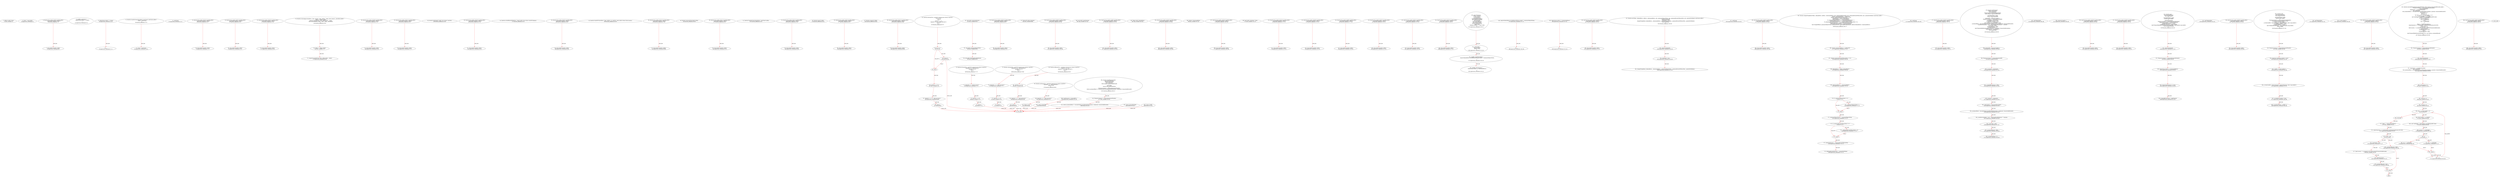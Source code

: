 digraph  {
13 [label="2_ address public owner;\n13-new_variable-3-3", method="", type_label=new_variable];
20 [label="4_ owner = msg.sender;\n20-expression_statement-5-5", method="", type_label=expression_statement];
26 [label="6_ function bug_unchk_send5() payable public{\n      msg.sender.transfer(1 ether);}\n26-function_definition-7-8", method="bug_unchk_send5()", type_label=function_definition];
31 [label="7_ msg.sender.transfer(1 ether);\n31-expression_statement-8-8", method="bug_unchk_send5()", type_label=expression_statement];
41 [label="8_ modifier onlyOwner {\n        require(msg.sender == owner);\n        _;\n    }\n41-expression_statement-9-12", method="", type_label=expression_statement];
44 [label="9_ require(msg.sender == owner);\n44-expression_statement-10-10", method="", type_label=expression_statement];
53 [label="10_ _;\n53-expression_statement-11-11", method="", type_label=expression_statement];
55 [label="12_ function transferOwnership(address newOwner) onlyOwner public {\n        owner = newOwner;\n    }\n55-function_definition-13-15", method="transferOwnership(address newOwner)", type_label=function_definition];
61 [label="12_ onlyOwner\n61-expression_statement-13-13", method="transferOwnership(address newOwner)", type_label=expression_statement];
65 [label="13_ owner = newOwner;\n65-expression_statement-14-14", method="transferOwnership(address newOwner)", type_label=expression_statement];
69 [label="15_ function bug_unchk_send15() payable public{\n      msg.sender.transfer(1 ether);}\n69-function_definition-16-17", method="bug_unchk_send15()", type_label=function_definition];
74 [label="16_ msg.sender.transfer(1 ether);\n74-expression_statement-17-17", method="bug_unchk_send15()", type_label=expression_statement];
87 [label="19_ function bug_unchk_send7() payable public{\n      msg.sender.transfer(1 ether);}\n87-function_definition-20-21", method="bug_unchk_send7()", type_label=function_definition];
92 [label="20_ msg.sender.transfer(1 ether);\n92-expression_statement-21-21", method="bug_unchk_send7()", type_label=expression_statement];
112 [label="22_ function bug_unchk_send23() payable public{\n      msg.sender.transfer(1 ether);}\n112-function_definition-23-24", method="bug_unchk_send23()", type_label=function_definition];
117 [label="23_ msg.sender.transfer(1 ether);\n117-expression_statement-24-24", method="bug_unchk_send23()", type_label=expression_statement];
145 [label="25_ function receiveApproval(address _from, uint256 _value, address _token, bytes memory _extraData) public {\n        Token t = Token(_token);\n        require(t.transferFrom(_from, address(this), _value));\n        emit receivedTokens(_from, _value, _token, _extraData);\n    }\n145-function_definition-26-30", method="receiveApproval(address _from,uint256 _value,address _token,bytes memory _extraData)", type_label=function_definition];
165 [label="26_ Token t = Token(_token);\n165-new_variable-27-27", method="receiveApproval(address _from,uint256 _value,address _token,bytes memory _extraData)", type_label=new_variable];
175 [label="27_ require(t.transferFrom(_from, address(this), _value));\n175-expression_statement-28-28", method="receiveApproval(address _from,uint256 _value,address _token,bytes memory _extraData)", type_label=expression_statement];
201 [label="30_ function bug_unchk_send28() payable public{\n      msg.sender.transfer(1 ether);}\n201-function_definition-31-32", method="bug_unchk_send28()", type_label=function_definition];
206 [label="31_ msg.sender.transfer(1 ether);\n206-expression_statement-32-32", method="bug_unchk_send28()", type_label=expression_statement];
230 [label="35_ function bug_unchk_send21() payable public{\n      msg.sender.transfer(1 ether);}\n230-function_definition-36-37", method="bug_unchk_send21()", type_label=function_definition];
235 [label="36_ msg.sender.transfer(1 ether);\n235-expression_statement-37-37", method="bug_unchk_send21()", type_label=expression_statement];
248 [label="39_ function totalSupply() public view returns (uint256);\n248-function_definition-40-40", method="totalSupply()", type_label=function_definition];
256 [label="40_ function bug_unchk_send10() payable public{\n      msg.sender.transfer(1 ether);}\n256-function_definition-41-42", method="bug_unchk_send10()", type_label=function_definition];
261 [label="41_ msg.sender.transfer(1 ether);\n261-expression_statement-42-42", method="bug_unchk_send10()", type_label=expression_statement];
271 [label="42_ function actualBalanceOf(address _owner) public view returns (uint256 balance);\n271-function_definition-43-43", method="actualBalanceOf(address _owner)", type_label=function_definition];
284 [label="43_ function bug_unchk_send22() payable public{\n      msg.sender.transfer(1 ether);}\n284-function_definition-44-45", method="bug_unchk_send22()", type_label=function_definition];
289 [label="44_ msg.sender.transfer(1 ether);\n289-expression_statement-45-45", method="bug_unchk_send22()", type_label=expression_statement];
299 [label="45_ function transferFrom(address _from, address _to, uint256 _value) public returns (bool success);\n299-function_definition-46-46", method="transferFrom(address _from,address _to,uint256 _value)", type_label=function_definition];
319 [label="46_ function bug_unchk_send12() payable public{\n      msg.sender.transfer(1 ether);}\n319-function_definition-47-48", method="bug_unchk_send12()", type_label=function_definition];
324 [label="47_ msg.sender.transfer(1 ether);\n324-expression_statement-48-48", method="bug_unchk_send12()", type_label=expression_statement];
334 [label="48_ function renounceOwnership() public;\n334-function_definition-49-49", method="renounceOwnership()", type_label=function_definition];
337 [label="49_ function bug_unchk_send11() payable public{\n      msg.sender.transfer(1 ether);}\n337-function_definition-50-51", method="bug_unchk_send11()", type_label=function_definition];
342 [label="50_ msg.sender.transfer(1 ether);\n342-expression_statement-51-51", method="bug_unchk_send11()", type_label=expression_statement];
352 [label="51_ function transferOwnership(address _newOwner) public;\n352-function_definition-52-52", method="transferOwnership(address _newOwner)", type_label=function_definition];
359 [label="52_ function bug_unchk_send1() payable public{\n      msg.sender.transfer(1 ether);}\n359-function_definition-53-54", method="bug_unchk_send1()", type_label=function_definition];
364 [label="53_ msg.sender.transfer(1 ether);\n364-expression_statement-54-54", method="bug_unchk_send1()", type_label=expression_statement];
374 [label="54_ function pause() public;\n374-function_definition-55-55", method="pause()", type_label=function_definition];
377 [label="55_ function bug_unchk_send2() payable public{\n      msg.sender.transfer(1 ether);}\n377-function_definition-56-57", method="bug_unchk_send2()", type_label=function_definition];
382 [label="56_ msg.sender.transfer(1 ether);\n382-expression_statement-57-57", method="bug_unchk_send2()", type_label=expression_statement];
392 [label="57_ function unpause() public;\n392-function_definition-58-58", method="unpause()", type_label=function_definition];
395 [label="58_ function bug_unchk_send17() payable public{\n      msg.sender.transfer(1 ether);}\n395-function_definition-59-60", method="bug_unchk_send17()", type_label=function_definition];
400 [label="59_ msg.sender.transfer(1 ether);\n400-expression_statement-60-60", method="bug_unchk_send17()", type_label=expression_statement];
413 [label="62_ function mul(uint256 a, uint256 b) internal pure returns (uint256) {\n        if (a == 0) {\n            return 0;\n        }\n        uint256 c = a * b;\n        require(c / a == b, \"Safe mul error\");\n        return c;\n    }\n413-function_definition-63-70", method="mul(uint256 a,uint256 b)", type_label=function_definition];
430 [label="63_ if_a == 0\n430-if-64-66", method="mul(uint256 a,uint256 b)", type_label=if];
2294 [label="63_ end_if", method="mul(uint256 a,uint256 b)", type_label=end_if];
435 [label="64_ return 0;\n435-return-65-65", method="mul(uint256 a,uint256 b)", type_label=return];
437 [label="66_ uint256 c = a * b;\n437-new_variable-67-67", method="mul(uint256 a,uint256 b)", type_label=new_variable];
445 [label="67_ require(c / a == b, \"Safe mul error\");\n445-expression_statement-68-68", method="mul(uint256 a,uint256 b)", type_label=expression_statement];
457 [label="68_ return c;\n457-return-69-69", method="mul(uint256 a,uint256 b)", type_label=return];
459 [label="70_ function div(uint256 a, uint256 b) internal pure returns (uint256) {\n        require(b > 0, \"Safe div error\");\n        uint256 c = a / b;\n        return c;\n    }\n459-function_definition-71-75", method="div(uint256 a,uint256 b)", type_label=function_definition];
476 [label="71_ require(b > 0, \"Safe div error\");\n476-expression_statement-72-72", method="div(uint256 a,uint256 b)", type_label=expression_statement];
486 [label="72_ uint256 c = a / b;\n486-new_variable-73-73", method="div(uint256 a,uint256 b)", type_label=new_variable];
494 [label="73_ return c;\n494-return-74-74", method="div(uint256 a,uint256 b)", type_label=return];
496 [label="75_ function sub(uint256 a, uint256 b) internal pure returns (uint256) {\n        require(b <= a, \"Safe sub error\");\n        uint256 c = a - b;\n        return c;\n    }\n496-function_definition-76-80", method="sub(uint256 a,uint256 b)", type_label=function_definition];
513 [label="76_ require(b <= a, \"Safe sub error\");\n513-expression_statement-77-77", method="sub(uint256 a,uint256 b)", type_label=expression_statement];
523 [label="77_ uint256 c = a - b;\n523-new_variable-78-78", method="sub(uint256 a,uint256 b)", type_label=new_variable];
531 [label="78_ return c;\n531-return-79-79", method="sub(uint256 a,uint256 b)", type_label=return];
533 [label="80_ function add(uint256 a, uint256 b) internal pure returns (uint256) {\n        uint256 c = a + b;\n        require(c >= a, \"Safe add error\");\n        return c;\n    }\n533-function_definition-81-85", method="add(uint256 a,uint256 b)", type_label=function_definition];
550 [label="81_ uint256 c = a + b;\n550-new_variable-82-82", method="add(uint256 a,uint256 b)", type_label=new_variable];
558 [label="82_ require(c >= a, \"Safe add error\");\n558-expression_statement-83-83", method="add(uint256 a,uint256 b)", type_label=expression_statement];
568 [label="83_ return c;\n568-return-84-84", method="add(uint256 a,uint256 b)", type_label=return];
570 [label="85_ function mod(uint256 a, uint256 b) internal pure returns (uint256) {\n        require(b != 0, \"Safe mod error\");\n        return a % b;\n    }\n570-function_definition-86-89", method="mod(uint256 a,uint256 b)", type_label=function_definition];
587 [label="86_ require(b != 0, \"Safe mod error\");\n587-expression_statement-87-87", method="mod(uint256 a,uint256 b)", type_label=expression_statement];
597 [label="87_ return a % b;\n597-return-88-88", method="mod(uint256 a,uint256 b)", type_label=return];
615 [label="92_ uint public minimumQuorum;\n615-new_variable-93-93", method="", type_label=new_variable];
620 [label="93_ uint public minimumTokensToVote;\n620-new_variable-94-94", method="", type_label=new_variable];
625 [label="94_ uint public debatingPeriodInMinutes;\n625-new_variable-95-95", method="", type_label=new_variable];
630 [label="95_ function bug_unchk_send18() payable public{\n      msg.sender.transfer(1 ether);}\n630-function_definition-96-97", method="bug_unchk_send18()", type_label=function_definition];
635 [label="96_ msg.sender.transfer(1 ether);\n635-expression_statement-97-97", method="bug_unchk_send18()", type_label=expression_statement];
645 [label="97_ Proposal[] public proposals;\n645-new_variable-98-98", method="", type_label=new_variable];
652 [label="98_ function bug_unchk_send29() payable public{\n      msg.sender.transfer(1 ether);}\n652-function_definition-99-100", method="bug_unchk_send29()", type_label=function_definition];
657 [label="99_ msg.sender.transfer(1 ether);\n657-expression_statement-100-100", method="bug_unchk_send29()", type_label=expression_statement];
667 [label="100_ uint public numProposals;\n667-new_variable-101-101", method="", type_label=new_variable];
672 [label="101_ function bug_unchk_send6() payable public{\n      msg.sender.transfer(1 ether);}\n672-function_definition-102-103", method="bug_unchk_send6()", type_label=function_definition];
677 [label="102_ msg.sender.transfer(1 ether);\n677-expression_statement-103-103", method="bug_unchk_send6()", type_label=expression_statement];
687 [label="103_ Token public tokenAddress;\n687-new_variable-104-104", method="", type_label=new_variable];
693 [label="104_ function bug_unchk_send16() payable public{\n      msg.sender.transfer(1 ether);}\n693-function_definition-105-106", method="bug_unchk_send16()", type_label=function_definition];
698 [label="105_ msg.sender.transfer(1 ether);\n698-expression_statement-106-106", method="bug_unchk_send16()", type_label=expression_statement];
708 [label="106_ address chairmanAddress;\n708-new_variable-107-107", method="", type_label=new_variable];
712 [label="107_ function bug_unchk_send24() payable public{\n      msg.sender.transfer(1 ether);}\n712-function_definition-108-109", method="bug_unchk_send24()", type_label=function_definition];
717 [label="108_ msg.sender.transfer(1 ether);\n717-expression_statement-109-109", method="bug_unchk_send24()", type_label=expression_statement];
727 [label="109_ bool public initialized = false;\n727-new_variable-110-110", method="", type_label=new_variable];
734 [label="110_ function bug_unchk_send14() payable public{\n      msg.sender.transfer(1 ether);}\n734-function_definition-111-112", method="bug_unchk_send14()", type_label=function_definition];
739 [label="111_ msg.sender.transfer(1 ether);\n739-expression_statement-112-112", method="bug_unchk_send14()", type_label=expression_statement];
751 [label="113_ function bug_unchk_send30() payable public{\n      msg.sender.transfer(1 ether);}\n751-function_definition-114-115", method="bug_unchk_send30()", type_label=function_definition];
756 [label="114_ msg.sender.transfer(1 ether);\n756-expression_statement-115-115", method="bug_unchk_send30()", type_label=expression_statement];
784 [label="116_ function bug_unchk_send8() payable public{\n      msg.sender.transfer(1 ether);}\n784-function_definition-117-118", method="bug_unchk_send8()", type_label=function_definition];
789 [label="117_ msg.sender.transfer(1 ether);\n789-expression_statement-118-118", method="bug_unchk_send8()", type_label=expression_statement];
813 [label="119_ function bug_unchk_send27() payable public{\n      msg.sender.transfer(1 ether);}\n813-function_definition-120-121", method="bug_unchk_send27()", type_label=function_definition];
818 [label="120_ msg.sender.transfer(1 ether);\n818-expression_statement-121-121", method="bug_unchk_send27()", type_label=expression_statement];
846 [label="122_ function bug_unchk_send31() payable public{\n      msg.sender.transfer(1 ether);}\n846-function_definition-123-124", method="bug_unchk_send31()", type_label=function_definition];
851 [label="123_ msg.sender.transfer(1 ether);\n851-expression_statement-124-124", method="bug_unchk_send31()", type_label=expression_statement];
883 [label="125_ function bug_unchk_send13() payable public{\n      msg.sender.transfer(1 ether);}\n883-function_definition-126-127", method="bug_unchk_send13()", type_label=function_definition];
888 [label="126_ msg.sender.transfer(1 ether);\n888-expression_statement-127-127", method="bug_unchk_send13()", type_label=expression_statement];
912 [label="128_ struct Proposal {\n        address recipient;\n        uint amount;\n        string description;\n        bool signedByChairman;\n        uint minExecutionDate;\n        bool executed;\n        bool proposalPassed;\n        uint numberOfVotes;\n        bytes32 proposalHash;\n        Vote[] votes;\n        mapping (address => bool) voted;\n    }\n912-expression_statement-129-141", method="Proposal()", type_label=expression_statement];
962 [label="141_ struct Vote {\n        bool inSupport;\n        address voter;\n    }\n962-expression_statement-142-145", method="Vote()", type_label=expression_statement];
972 [label="145_ modifier onlyTokenholders {\n        require(tokenAddress.actualBalanceOf(msg.sender) > minimumTokensToVote);\n        _;\n    }\n972-expression_statement-146-149", method="", type_label=expression_statement];
975 [label="146_ require(tokenAddress.actualBalanceOf(msg.sender) > minimumTokensToVote);\n975-expression_statement-147-147", method="", type_label=expression_statement];
989 [label="147_ _;\n989-expression_statement-148-148", method="", type_label=expression_statement];
991 [label="149_ modifier onlyChairman {\n        require(msg.sender == chairmanAddress);\n        _;\n    }\n991-expression_statement-150-153", method="", type_label=expression_statement];
994 [label="150_ require(msg.sender == chairmanAddress);\n994-expression_statement-151-151", method="", type_label=expression_statement];
1003 [label="151_ _;\n1003-expression_statement-152-152", method="", type_label=expression_statement];
1007 [label="155_ function bug_unchk_send3() payable public{\n      msg.sender.transfer(1 ether);}\n1007-function_definition-156-157", method="bug_unchk_send3()", type_label=function_definition];
1012 [label="156_ msg.sender.transfer(1 ether);\n1012-expression_statement-157-157", method="bug_unchk_send3()", type_label=expression_statement];
1022 [label="157_ function init(Token _tokenAddress, address _chairmanAddress, uint _minimumTokensToVote, uint _minimumPercentToPassAVote, uint _minutesForDebate) onlyOwner public {\n        require(!initialized);\n        initialized = true;\n        changeVotingRules(_tokenAddress, _chairmanAddress, _minimumTokensToVote, _minimumPercentToPassAVote, _minutesForDebate);\n        emit Initialized();\n    }\n1022-function_definition-158-163", method="init(Token _tokenAddress,address _chairmanAddress,uint _minimumTokensToVote,uint _minimumPercentToPassAVote,uint _minutesForDebate)", type_label=function_definition];
1045 [label="157_ onlyOwner\n1045-expression_statement-158-158", method="init(Token _tokenAddress,address _chairmanAddress,uint _minimumTokensToVote,uint _minimumPercentToPassAVote,uint _minutesForDebate)", type_label=expression_statement];
1049 [label="158_ require(!initialized);\n1049-expression_statement-159-159", method="init(Token _tokenAddress,address _chairmanAddress,uint _minimumTokensToVote,uint _minimumPercentToPassAVote,uint _minutesForDebate)", type_label=expression_statement];
1055 [label="159_ initialized = true;\n1055-expression_statement-160-160", method="init(Token _tokenAddress,address _chairmanAddress,uint _minimumTokensToVote,uint _minimumPercentToPassAVote,uint _minutesForDebate)", type_label=expression_statement];
1060 [label="160_ changeVotingRules(_tokenAddress, _chairmanAddress, _minimumTokensToVote, _minimumPercentToPassAVote, _minutesForDebate);\n1060-expression_statement-161-161", method="init(Token _tokenAddress,address _chairmanAddress,uint _minimumTokensToVote,uint _minimumPercentToPassAVote,uint _minutesForDebate)", type_label=expression_statement];
1075 [label="163_ function bug_unchk_send9() payable public{\n      msg.sender.transfer(1 ether);}\n1075-function_definition-164-165", method="bug_unchk_send9()", type_label=function_definition];
1080 [label="164_ msg.sender.transfer(1 ether);\n1080-expression_statement-165-165", method="bug_unchk_send9()", type_label=expression_statement];
1090 [label="165_ function changeVotingRules(Token _tokenAddress, address _chairmanAddress, uint _minimumTokensToVote, uint _minimumPercentToPassAVote, uint _minutesForDebate) onlyOwner public {\n        require(_chairmanAddress != address(0));\n        require(_minimumPercentToPassAVote <= 51);\n        tokenAddress = Token(_tokenAddress);\n        chairmanAddress = _chairmanAddress;\n        if (_minimumTokensToVote == 0 ) _minimumTokensToVote = 1;\n        minimumTokensToVote = _minimumTokensToVote;\n        if (_minimumPercentToPassAVote == 0 ) _minimumPercentToPassAVote = 51;\n        minimumQuorum = _minimumPercentToPassAVote;\n        debatingPeriodInMinutes = _minutesForDebate;\n        emit ChangeOfRules(_minimumTokensToVote, minimumQuorum, debatingPeriodInMinutes, address(tokenAddress), chairmanAddress);\n    }\n1090-function_definition-166-177", method="changeVotingRules(Token _tokenAddress,address _chairmanAddress,uint _minimumTokensToVote,uint _minimumPercentToPassAVote,uint _minutesForDebate)", type_label=function_definition];
1113 [label="165_ onlyOwner\n1113-expression_statement-166-166", method="changeVotingRules(Token _tokenAddress,address _chairmanAddress,uint _minimumTokensToVote,uint _minimumPercentToPassAVote,uint _minutesForDebate)", type_label=expression_statement];
1117 [label="166_ require(_chairmanAddress != address(0));\n1117-expression_statement-167-167", method="changeVotingRules(Token _tokenAddress,address _chairmanAddress,uint _minimumTokensToVote,uint _minimumPercentToPassAVote,uint _minutesForDebate)", type_label=expression_statement];
1126 [label="167_ require(_minimumPercentToPassAVote <= 51);\n1126-expression_statement-168-168", method="changeVotingRules(Token _tokenAddress,address _chairmanAddress,uint _minimumTokensToVote,uint _minimumPercentToPassAVote,uint _minutesForDebate)", type_label=expression_statement];
1133 [label="168_ tokenAddress = Token(_tokenAddress);\n1133-expression_statement-169-169", method="changeVotingRules(Token _tokenAddress,address _chairmanAddress,uint _minimumTokensToVote,uint _minimumPercentToPassAVote,uint _minutesForDebate)", type_label=expression_statement];
1140 [label="169_ chairmanAddress = _chairmanAddress;\n1140-expression_statement-170-170", method="changeVotingRules(Token _tokenAddress,address _chairmanAddress,uint _minimumTokensToVote,uint _minimumPercentToPassAVote,uint _minutesForDebate)", type_label=expression_statement];
1144 [label="170_ if__minimumTokensToVote == 0\n1144-if-171-171", method="changeVotingRules(Token _tokenAddress,address _chairmanAddress,uint _minimumTokensToVote,uint _minimumPercentToPassAVote,uint _minutesForDebate)", type_label=if];
3008 [label="170_ end_if", method="changeVotingRules(Token _tokenAddress,address _chairmanAddress,uint _minimumTokensToVote,uint _minimumPercentToPassAVote,uint _minutesForDebate)", type_label=end_if];
1148 [label="170_ _minimumTokensToVote = 1;\n1148-expression_statement-171-171", method="changeVotingRules(Token _tokenAddress,address _chairmanAddress,uint _minimumTokensToVote,uint _minimumPercentToPassAVote,uint _minutesForDebate)", type_label=expression_statement];
1152 [label="171_ minimumTokensToVote = _minimumTokensToVote;\n1152-expression_statement-172-172", method="changeVotingRules(Token _tokenAddress,address _chairmanAddress,uint _minimumTokensToVote,uint _minimumPercentToPassAVote,uint _minutesForDebate)", type_label=expression_statement];
1156 [label="172_ if__minimumPercentToPassAVote == 0\n1156-if-173-173", method="changeVotingRules(Token _tokenAddress,address _chairmanAddress,uint _minimumTokensToVote,uint _minimumPercentToPassAVote,uint _minutesForDebate)", type_label=if];
3020 [label="172_ end_if", method="changeVotingRules(Token _tokenAddress,address _chairmanAddress,uint _minimumTokensToVote,uint _minimumPercentToPassAVote,uint _minutesForDebate)", type_label=end_if];
1160 [label="172_ _minimumPercentToPassAVote = 51;\n1160-expression_statement-173-173", method="changeVotingRules(Token _tokenAddress,address _chairmanAddress,uint _minimumTokensToVote,uint _minimumPercentToPassAVote,uint _minutesForDebate)", type_label=expression_statement];
1164 [label="173_ minimumQuorum = _minimumPercentToPassAVote;\n1164-expression_statement-174-174", method="changeVotingRules(Token _tokenAddress,address _chairmanAddress,uint _minimumTokensToVote,uint _minimumPercentToPassAVote,uint _minutesForDebate)", type_label=expression_statement];
1168 [label="174_ debatingPeriodInMinutes = _minutesForDebate;\n1168-expression_statement-175-175", method="changeVotingRules(Token _tokenAddress,address _chairmanAddress,uint _minimumTokensToVote,uint _minimumPercentToPassAVote,uint _minutesForDebate)", type_label=expression_statement];
1186 [label="177_ function bug_unchk_send25() payable public{\n      msg.sender.transfer(1 ether);}\n1186-function_definition-178-179", method="bug_unchk_send25()", type_label=function_definition];
1191 [label="178_ msg.sender.transfer(1 ether);\n1191-expression_statement-179-179", method="bug_unchk_send25()", type_label=expression_statement];
1201 [label="179_ function newProposal(\n        address destination,\n        uint weiAmount,\n        string memory transactionDescription,\n        bytes memory transactionBytecode\n    )\n        onlyTokenholders public\n        returns (uint proposalID)\n    {\n        proposalID = proposals.length++;\n        Proposal storage p = proposals[proposalID];\n        p.recipient = destination;\n        p.signedByChairman = false;\n        p.amount = weiAmount;\n        p.description = transactionDescription;\n        p.proposalHash = keccak256(abi.encodePacked(destination, weiAmount, transactionBytecode));\n        p.minExecutionDate = now + debatingPeriodInMinutes * 1 minutes;\n        p.executed = false;\n        p.proposalPassed = false;\n        p.numberOfVotes = 0;\n        emit ProposalAdded(proposalID, destination, weiAmount, transactionDescription);\n        numProposals = proposalID+1;\n        return proposalID;\n    }\n1201-function_definition-180-203", method="newProposal(address destination,uint weiAmount,string memory transactionDescription,bytes memory transactionBytecode)", type_label=function_definition];
1219 [label="185_ onlyTokenholders\n1219-expression_statement-186-186", method="newProposal(address destination,uint weiAmount,string memory transactionDescription,bytes memory transactionBytecode)", type_label=expression_statement];
1228 [label="188_ proposalID = proposals.length++;\n1228-expression_statement-189-189", method="newProposal(address destination,uint weiAmount,string memory transactionDescription,bytes memory transactionBytecode)", type_label=expression_statement];
1231 [label="188_ proposals.length++\n1231-expression_statement-189-189", method="newProposal(address destination,uint weiAmount,string memory transactionDescription,bytes memory transactionBytecode)", type_label=expression_statement];
1235 [label="189_ Proposal storage p = proposals[proposalID];\n1235-new_variable-190-190", method="newProposal(address destination,uint weiAmount,string memory transactionDescription,bytes memory transactionBytecode)", type_label=new_variable];
1244 [label="190_ p.recipient = destination;\n1244-expression_statement-191-191", method="newProposal(address destination,uint weiAmount,string memory transactionDescription,bytes memory transactionBytecode)", type_label=expression_statement];
1250 [label="191_ p.signedByChairman = false;\n1250-expression_statement-192-192", method="newProposal(address destination,uint weiAmount,string memory transactionDescription,bytes memory transactionBytecode)", type_label=expression_statement];
1257 [label="192_ p.amount = weiAmount;\n1257-expression_statement-193-193", method="newProposal(address destination,uint weiAmount,string memory transactionDescription,bytes memory transactionBytecode)", type_label=expression_statement];
1263 [label="193_ p.description = transactionDescription;\n1263-expression_statement-194-194", method="newProposal(address destination,uint weiAmount,string memory transactionDescription,bytes memory transactionBytecode)", type_label=expression_statement];
1269 [label="194_ p.proposalHash = keccak256(abi.encodePacked(destination, weiAmount, transactionBytecode));\n1269-expression_statement-195-195", method="newProposal(address destination,uint weiAmount,string memory transactionDescription,bytes memory transactionBytecode)", type_label=expression_statement];
1287 [label="195_ p.minExecutionDate = now + debatingPeriodInMinutes * 1 minutes;\n1287-expression_statement-196-196", method="newProposal(address destination,uint weiAmount,string memory transactionDescription,bytes memory transactionBytecode)", type_label=expression_statement];
1298 [label="196_ p.executed = false;\n1298-expression_statement-197-197", method="newProposal(address destination,uint weiAmount,string memory transactionDescription,bytes memory transactionBytecode)", type_label=expression_statement];
1305 [label="197_ p.proposalPassed = false;\n1305-expression_statement-198-198", method="newProposal(address destination,uint weiAmount,string memory transactionDescription,bytes memory transactionBytecode)", type_label=expression_statement];
1312 [label="198_ p.numberOfVotes = 0;\n1312-expression_statement-199-199", method="newProposal(address destination,uint weiAmount,string memory transactionDescription,bytes memory transactionBytecode)", type_label=expression_statement];
1328 [label="200_ numProposals = proposalID+1;\n1328-expression_statement-201-201", method="newProposal(address destination,uint weiAmount,string memory transactionDescription,bytes memory transactionBytecode)", type_label=expression_statement];
1334 [label="201_ return proposalID;\n1334-return-202-202", method="newProposal(address destination,uint weiAmount,string memory transactionDescription,bytes memory transactionBytecode)", type_label=return];
1336 [label="203_ function bug_unchk_send19() payable public{\n      msg.sender.transfer(1 ether);}\n1336-function_definition-204-205", method="bug_unchk_send19()", type_label=function_definition];
1341 [label="204_ msg.sender.transfer(1 ether);\n1341-expression_statement-205-205", method="bug_unchk_send19()", type_label=expression_statement];
1351 [label="205_ function checkProposalCode(\n        uint proposalNumber,\n        address destination,\n        uint weiAmount,\n        bytes memory transactionBytecode\n    )\n        view public\n        returns (bool codeChecksOut)\n    {\n        Proposal storage p = proposals[proposalNumber];\n        return p.proposalHash == keccak256(abi.encodePacked(destination, weiAmount, transactionBytecode));\n    }\n1351-function_definition-206-217", method="checkProposalCode(uint proposalNumber,address destination,uint weiAmount,bytes memory transactionBytecode)", type_label=function_definition];
1377 [label="214_ Proposal storage p = proposals[proposalNumber];\n1377-new_variable-215-215", method="checkProposalCode(uint proposalNumber,address destination,uint weiAmount,bytes memory transactionBytecode)", type_label=new_variable];
1386 [label="215_ return p.proposalHash == keccak256(abi.encodePacked(destination, weiAmount, transactionBytecode));\n1386-return-216-216", method="checkProposalCode(uint proposalNumber,address destination,uint weiAmount,bytes memory transactionBytecode)", type_label=return];
1404 [label="217_ function bug_unchk_send26() payable public{\n      msg.sender.transfer(1 ether);}\n1404-function_definition-218-219", method="bug_unchk_send26()", type_label=function_definition];
1409 [label="218_ msg.sender.transfer(1 ether);\n1409-expression_statement-219-219", method="bug_unchk_send26()", type_label=expression_statement];
1419 [label="219_ function sign(\n        uint proposalNumber,\n        bool signProposal\n    )\n        onlyTokenholders public\n        returns (uint voteID)\n    {\n        require(initialized);\n        Proposal storage p = proposals[proposalNumber];\n        require(msg.sender == chairmanAddress);\n        require(signProposal == true);\n        p.signedByChairman = signProposal;\n        emit ProposalSignedByChairman(proposalNumber,  signProposal, msg.sender);\n        return proposalNumber;\n    }\n1419-function_definition-220-234", method="sign(uint proposalNumber,bool signProposal)", type_label=function_definition];
1429 [label="223_ onlyTokenholders\n1429-expression_statement-224-224", method="sign(uint proposalNumber,bool signProposal)", type_label=expression_statement];
1438 [label="226_ require(initialized);\n1438-expression_statement-227-227", method="sign(uint proposalNumber,bool signProposal)", type_label=expression_statement];
1443 [label="227_ Proposal storage p = proposals[proposalNumber];\n1443-new_variable-228-228", method="sign(uint proposalNumber,bool signProposal)", type_label=new_variable];
1452 [label="228_ require(msg.sender == chairmanAddress);\n1452-expression_statement-229-229", method="sign(uint proposalNumber,bool signProposal)", type_label=expression_statement];
1461 [label="229_ require(signProposal == true);\n1461-expression_statement-230-230", method="sign(uint proposalNumber,bool signProposal)", type_label=expression_statement];
1469 [label="230_ p.signedByChairman = signProposal;\n1469-expression_statement-231-231", method="sign(uint proposalNumber,bool signProposal)", type_label=expression_statement];
1485 [label="232_ return proposalNumber;\n1485-return-233-233", method="sign(uint proposalNumber,bool signProposal)", type_label=return];
1487 [label="234_ function bug_unchk_send20() payable public{\n      msg.sender.transfer(1 ether);}\n1487-function_definition-235-236", method="bug_unchk_send20()", type_label=function_definition];
1492 [label="235_ msg.sender.transfer(1 ether);\n1492-expression_statement-236-236", method="bug_unchk_send20()", type_label=expression_statement];
1502 [label="236_ function vote(\n        uint proposalNumber,\n        bool supportsProposal\n    )\n        onlyTokenholders public\n        returns (uint voteID)\n    {\n        Proposal storage p = proposals[proposalNumber];\n        require(p.voted[msg.sender] != true);\n        voteID = p.votes.length++;\n        p.votes[voteID] = Vote({inSupport: supportsProposal, voter: msg.sender});\n        p.voted[msg.sender] = true;\n        p.numberOfVotes = voteID +1;\n        emit Voted(proposalNumber,  supportsProposal, msg.sender);\n        return voteID;\n    }\n1502-function_definition-237-252", method="vote(uint proposalNumber,bool supportsProposal)", type_label=function_definition];
1512 [label="240_ onlyTokenholders\n1512-expression_statement-241-241", method="vote(uint proposalNumber,bool supportsProposal)", type_label=expression_statement];
1521 [label="243_ Proposal storage p = proposals[proposalNumber];\n1521-new_variable-244-244", method="vote(uint proposalNumber,bool supportsProposal)", type_label=new_variable];
1530 [label="244_ require(p.voted[msg.sender] != true);\n1530-expression_statement-245-245", method="vote(uint proposalNumber,bool supportsProposal)", type_label=expression_statement];
1544 [label="245_ voteID = p.votes.length++;\n1544-expression_statement-246-246", method="vote(uint proposalNumber,bool supportsProposal)", type_label=expression_statement];
1547 [label="245_ p.votes.length++\n1547-expression_statement-246-246", method="vote(uint proposalNumber,bool supportsProposal)", type_label=expression_statement];
1553 [label="246_ p.votes[voteID] = Vote({inSupport: supportsProposal, voter: msg.sender});\n1553-expression_statement-247-247", method="vote(uint proposalNumber,bool supportsProposal)", type_label=expression_statement];
1571 [label="247_ p.voted[msg.sender] = true;\n1571-expression_statement-248-248", method="vote(uint proposalNumber,bool supportsProposal)", type_label=expression_statement];
1582 [label="248_ p.numberOfVotes = voteID +1;\n1582-expression_statement-249-249", method="vote(uint proposalNumber,bool supportsProposal)", type_label=expression_statement];
1600 [label="250_ return voteID;\n1600-return-251-251", method="vote(uint proposalNumber,bool supportsProposal)", type_label=return];
1602 [label="252_ function bug_unchk_send32() payable public{\n      msg.sender.transfer(1 ether);}\n1602-function_definition-253-254", method="bug_unchk_send32()", type_label=function_definition];
1607 [label="253_ msg.sender.transfer(1 ether);\n1607-expression_statement-254-254", method="bug_unchk_send32()", type_label=expression_statement];
1617 [label="254_ function executeProposal(uint proposalNumber, bytes memory transactionBytecode) public {\n        Proposal storage p = proposals[proposalNumber];\n        require(initialized);\n        require(now > p.minExecutionDate                                              \n            && !p.executed                                                           \n            && p.proposalHash == keccak256(abi.encodePacked(p.recipient, p.amount, transactionBytecode)));  \n        uint quorum = 0;\n        uint yea = 0;\n        uint nay = 0;\n        for (uint i = 0; i <  p.votes.length; ++i) {\n            Vote storage v = p.votes[i];\n            uint voteWeight = tokenAddress.actualBalanceOf(v.voter);\n            quorum += voteWeight;\n            if (v.inSupport) {\n                yea += voteWeight;\n            } else {\n                nay += voteWeight;\n            }\n        }\n        Token t = Token(tokenAddress);\n        require(quorum >= t.totalSupply().mul(minimumQuorum).div(100));  \n        if (yea > nay ) {\n            p.executed = true;\n            (bool success, ) = p.recipient.call.value(p.amount)(transactionBytecode);\n            require(success);\n            p.proposalPassed = true;\n        } else {\n            p.proposalPassed = false;\n        }\n        emit ProposalTallied(proposalNumber, yea - nay, quorum, p.proposalPassed);\n    }\n1617-function_definition-255-285", method="executeProposal(uint proposalNumber,bytes memory transactionBytecode)", type_label=function_definition];
1629 [label="255_ Proposal storage p = proposals[proposalNumber];\n1629-new_variable-256-256", method="executeProposal(uint proposalNumber,bytes memory transactionBytecode)", type_label=new_variable];
1638 [label="256_ require(initialized);\n1638-expression_statement-257-257", method="executeProposal(uint proposalNumber,bytes memory transactionBytecode)", type_label=expression_statement];
1643 [label="257_ require(now > p.minExecutionDate                                              \n            && !p.executed                                                           \n            && p.proposalHash == keccak256(abi.encodePacked(p.recipient, p.amount, transactionBytecode)));\n1643-expression_statement-258-260", method="executeProposal(uint proposalNumber,bytes memory transactionBytecode)", type_label=expression_statement];
1679 [label="260_ uint quorum = 0;\n1679-new_variable-261-261", method="executeProposal(uint proposalNumber,bytes memory transactionBytecode)", type_label=new_variable];
1685 [label="261_ uint yea = 0;\n1685-new_variable-262-262", method="executeProposal(uint proposalNumber,bytes memory transactionBytecode)", type_label=new_variable];
1691 [label="262_ uint nay = 0;\n1691-new_variable-263-263", method="executeProposal(uint proposalNumber,bytes memory transactionBytecode)", type_label=new_variable];
1697 [label="263_ for(i <  p.votes.length;;++i)\n1697-for-264-273", method="executeProposal(uint proposalNumber,bytes memory transactionBytecode)", type_label=for];
3561 [label="263_ end_loop", method="executeProposal(uint proposalNumber,bytes memory transactionBytecode)", type_label=end_loop];
1712 [label="263_ ++i\n1712-expression_statement-264-264", method="executeProposal(uint proposalNumber,bytes memory transactionBytecode)", type_label=expression_statement];
1715 [label="264_ Vote storage v = p.votes[i];\n1715-new_variable-265-265", method="executeProposal(uint proposalNumber,bytes memory transactionBytecode)", type_label=new_variable];
1726 [label="265_ uint voteWeight = tokenAddress.actualBalanceOf(v.voter);\n1726-new_variable-266-266", method="executeProposal(uint proposalNumber,bytes memory transactionBytecode)", type_label=new_variable];
1739 [label="266_ quorum += voteWeight;\n1739-expression_statement-267-267", method="executeProposal(uint proposalNumber,bytes memory transactionBytecode)", type_label=expression_statement];
1743 [label="267_ if\n1743-if-268-272", method="executeProposal(uint proposalNumber,bytes memory transactionBytecode)", type_label=if];
3607 [label="267_ end_if", method="executeProposal(uint proposalNumber,bytes memory transactionBytecode)", type_label=end_if];
1748 [label="268_ yea += voteWeight;\n1748-expression_statement-269-269", method="executeProposal(uint proposalNumber,bytes memory transactionBytecode)", type_label=expression_statement];
1753 [label="270_ nay += voteWeight;\n1753-expression_statement-271-271", method="executeProposal(uint proposalNumber,bytes memory transactionBytecode)", type_label=expression_statement];
1757 [label="273_ Token t = Token(tokenAddress);\n1757-new_variable-274-274", method="executeProposal(uint proposalNumber,bytes memory transactionBytecode)", type_label=new_variable];
1767 [label="274_ require(quorum >= t.totalSupply().mul(minimumQuorum).div(100));\n1767-expression_statement-275-275", method="executeProposal(uint proposalNumber,bytes memory transactionBytecode)", type_label=expression_statement];
1787 [label="275_ if_yea > nay\n1787-if-276-283", method="executeProposal(uint proposalNumber,bytes memory transactionBytecode)", type_label=if];
3651 [label="275_ end_if", method="executeProposal(uint proposalNumber,bytes memory transactionBytecode)", type_label=end_if];
1792 [label="276_ p.executed = true;\n1792-expression_statement-277-277", method="executeProposal(uint proposalNumber,bytes memory transactionBytecode)", type_label=expression_statement];
1799 [label="277_ (bool success, ) = p.recipient.call.value(p.amount)(transactionBytecode);\n1799-new_variable-278-278", method="executeProposal(uint proposalNumber,bytes memory transactionBytecode)", type_label=new_variable];
1820 [label="278_ require(success);\n1820-expression_statement-279-279", method="executeProposal(uint proposalNumber,bytes memory transactionBytecode)", type_label=expression_statement];
1825 [label="279_ p.proposalPassed = true;\n1825-expression_statement-280-280", method="executeProposal(uint proposalNumber,bytes memory transactionBytecode)", type_label=expression_statement];
1833 [label="281_ p.proposalPassed = false;\n1833-expression_statement-282-282", method="executeProposal(uint proposalNumber,bytes memory transactionBytecode)", type_label=expression_statement];
1854 [label="285_ function bug_unchk_send4() payable public{\n      msg.sender.transfer(1 ether);}\n1854-function_definition-286-287", method="bug_unchk_send4()", type_label=function_definition];
1859 [label="286_ msg.sender.transfer(1 ether);\n1859-expression_statement-287-287", method="bug_unchk_send4()", type_label=expression_statement];
1 [label="0_ start_node", method="", type_label=start];
2 [label="0_ exit_node", method="", type_label=exit];
1840;
26 -> 31  [color=red, controlflow_type=next_line, edge_type=CFG_edge, key=0, label=next_line];
44 -> 53  [color=red, controlflow_type=next_line, edge_type=CFG_edge, key=0, label=next_line];
55 -> 65  [color=red, controlflow_type=next_line, edge_type=CFG_edge, key=0, label=next_line];
69 -> 74  [color=red, controlflow_type=next_line, edge_type=CFG_edge, key=0, label=next_line];
87 -> 92  [color=red, controlflow_type=next_line, edge_type=CFG_edge, key=0, label=next_line];
112 -> 117  [color=red, controlflow_type=next_line, edge_type=CFG_edge, key=0, label=next_line];
145 -> 165  [color=red, controlflow_type=next_line, edge_type=CFG_edge, key=0, label=next_line];
165 -> 175  [color=red, controlflow_type=next_line, edge_type=CFG_edge, key=0, label=next_line];
201 -> 206  [color=red, controlflow_type=next_line, edge_type=CFG_edge, key=0, label=next_line];
230 -> 235  [color=red, controlflow_type=next_line, edge_type=CFG_edge, key=0, label=next_line];
256 -> 261  [color=red, controlflow_type=next_line, edge_type=CFG_edge, key=0, label=next_line];
284 -> 289  [color=red, controlflow_type=next_line, edge_type=CFG_edge, key=0, label=next_line];
319 -> 324  [color=red, controlflow_type=next_line, edge_type=CFG_edge, key=0, label=next_line];
337 -> 342  [color=red, controlflow_type=next_line, edge_type=CFG_edge, key=0, label=next_line];
359 -> 364  [color=red, controlflow_type=next_line, edge_type=CFG_edge, key=0, label=next_line];
377 -> 382  [color=red, controlflow_type=next_line, edge_type=CFG_edge, key=0, label=next_line];
395 -> 400  [color=red, controlflow_type=next_line, edge_type=CFG_edge, key=0, label=next_line];
413 -> 430  [color=red, controlflow_type=next_line, edge_type=CFG_edge, key=0, label=next_line];
430 -> 435  [color=red, controlflow_type=pos_next, edge_type=CFG_edge, key=0, label=pos_next];
430 -> 2294  [color=red, controlflow_type=neg_next, edge_type=CFG_edge, key=0, label=neg_next];
2294 -> 437  [color=red, controlflow_type=next_line, edge_type=CFG_edge, key=0, label=next_line];
435 -> 2294  [color=red, controlflow_type=end_if, edge_type=CFG_edge, key=0, label=end_if];
435 -> 2  [color=red, controlflow_type=return_exit, edge_type=CFG_edge, key=0, label=return_exit];
437 -> 445  [color=red, controlflow_type=next_line, edge_type=CFG_edge, key=0, label=next_line];
445 -> 457  [color=red, controlflow_type=next_line, edge_type=CFG_edge, key=0, label=next_line];
457 -> 2  [color=red, controlflow_type=return_exit, edge_type=CFG_edge, key=0, label=return_exit];
459 -> 476  [color=red, controlflow_type=next_line, edge_type=CFG_edge, key=0, label=next_line];
476 -> 486  [color=red, controlflow_type=next_line, edge_type=CFG_edge, key=0, label=next_line];
486 -> 494  [color=red, controlflow_type=next_line, edge_type=CFG_edge, key=0, label=next_line];
494 -> 2  [color=red, controlflow_type=return_exit, edge_type=CFG_edge, key=0, label=return_exit];
496 -> 513  [color=red, controlflow_type=next_line, edge_type=CFG_edge, key=0, label=next_line];
513 -> 523  [color=red, controlflow_type=next_line, edge_type=CFG_edge, key=0, label=next_line];
523 -> 531  [color=red, controlflow_type=next_line, edge_type=CFG_edge, key=0, label=next_line];
531 -> 2  [color=red, controlflow_type=return_exit, edge_type=CFG_edge, key=0, label=return_exit];
533 -> 550  [color=red, controlflow_type=next_line, edge_type=CFG_edge, key=0, label=next_line];
550 -> 558  [color=red, controlflow_type=next_line, edge_type=CFG_edge, key=0, label=next_line];
558 -> 568  [color=red, controlflow_type=next_line, edge_type=CFG_edge, key=0, label=next_line];
568 -> 2  [color=red, controlflow_type=return_exit, edge_type=CFG_edge, key=0, label=return_exit];
570 -> 587  [color=red, controlflow_type=next_line, edge_type=CFG_edge, key=0, label=next_line];
587 -> 597  [color=red, controlflow_type=next_line, edge_type=CFG_edge, key=0, label=next_line];
597 -> 2  [color=red, controlflow_type=return_exit, edge_type=CFG_edge, key=0, label=return_exit];
615 -> 620  [color=red, controlflow_type=next_line, edge_type=CFG_edge, key=0, label=next_line];
620 -> 625  [color=red, controlflow_type=next_line, edge_type=CFG_edge, key=0, label=next_line];
630 -> 635  [color=red, controlflow_type=next_line, edge_type=CFG_edge, key=0, label=next_line];
652 -> 657  [color=red, controlflow_type=next_line, edge_type=CFG_edge, key=0, label=next_line];
672 -> 677  [color=red, controlflow_type=next_line, edge_type=CFG_edge, key=0, label=next_line];
693 -> 698  [color=red, controlflow_type=next_line, edge_type=CFG_edge, key=0, label=next_line];
712 -> 717  [color=red, controlflow_type=next_line, edge_type=CFG_edge, key=0, label=next_line];
734 -> 739  [color=red, controlflow_type=next_line, edge_type=CFG_edge, key=0, label=next_line];
751 -> 756  [color=red, controlflow_type=next_line, edge_type=CFG_edge, key=0, label=next_line];
784 -> 789  [color=red, controlflow_type=next_line, edge_type=CFG_edge, key=0, label=next_line];
813 -> 818  [color=red, controlflow_type=next_line, edge_type=CFG_edge, key=0, label=next_line];
846 -> 851  [color=red, controlflow_type=next_line, edge_type=CFG_edge, key=0, label=next_line];
883 -> 888  [color=red, controlflow_type=next_line, edge_type=CFG_edge, key=0, label=next_line];
912 -> 962  [color=red, controlflow_type=next_line, edge_type=CFG_edge, key=0, label=next_line];
962 -> 972  [color=red, controlflow_type=next_line, edge_type=CFG_edge, key=0, label=next_line];
972 -> 991  [color=red, controlflow_type=next_line, edge_type=CFG_edge, key=0, label=next_line];
975 -> 989  [color=red, controlflow_type=next_line, edge_type=CFG_edge, key=0, label=next_line];
994 -> 1003  [color=red, controlflow_type=next_line, edge_type=CFG_edge, key=0, label=next_line];
1007 -> 1012  [color=red, controlflow_type=next_line, edge_type=CFG_edge, key=0, label=next_line];
1022 -> 1049  [color=red, controlflow_type=next_line, edge_type=CFG_edge, key=0, label=next_line];
1049 -> 1055  [color=red, controlflow_type=next_line, edge_type=CFG_edge, key=0, label=next_line];
1055 -> 1060  [color=red, controlflow_type=next_line, edge_type=CFG_edge, key=0, label=next_line];
1075 -> 1080  [color=red, controlflow_type=next_line, edge_type=CFG_edge, key=0, label=next_line];
1090 -> 1117  [color=red, controlflow_type=next_line, edge_type=CFG_edge, key=0, label=next_line];
1117 -> 1126  [color=red, controlflow_type=next_line, edge_type=CFG_edge, key=0, label=next_line];
1126 -> 1133  [color=red, controlflow_type=next_line, edge_type=CFG_edge, key=0, label=next_line];
1133 -> 1140  [color=red, controlflow_type=next_line, edge_type=CFG_edge, key=0, label=next_line];
1140 -> 1144  [color=red, controlflow_type=next_line, edge_type=CFG_edge, key=0, label=next_line];
1144 -> 1148  [color=red, controlflow_type=pos_next, edge_type=CFG_edge, key=0, label=pos_next];
1144 -> 3008  [color=red, controlflow_type=neg_next, edge_type=CFG_edge, key=0, label=neg_next];
3008 -> 1152  [color=red, controlflow_type=next_line, edge_type=CFG_edge, key=0, label=next_line];
1148 -> 3008  [color=red, controlflow_type=end_if, edge_type=CFG_edge, key=0, label=end_if];
1152 -> 1156  [color=red, controlflow_type=next_line, edge_type=CFG_edge, key=0, label=next_line];
1156 -> 1160  [color=red, controlflow_type=pos_next, edge_type=CFG_edge, key=0, label=pos_next];
1156 -> 3020  [color=red, controlflow_type=neg_next, edge_type=CFG_edge, key=0, label=neg_next];
3020 -> 1164  [color=red, controlflow_type=next_line, edge_type=CFG_edge, key=0, label=next_line];
1160 -> 3020  [color=red, controlflow_type=end_if, edge_type=CFG_edge, key=0, label=end_if];
1164 -> 1168  [color=red, controlflow_type=next_line, edge_type=CFG_edge, key=0, label=next_line];
1186 -> 1191  [color=red, controlflow_type=next_line, edge_type=CFG_edge, key=0, label=next_line];
1201 -> 1228  [color=red, controlflow_type=next_line, edge_type=CFG_edge, key=0, label=next_line];
1228 -> 1235  [color=red, controlflow_type=next_line, edge_type=CFG_edge, key=0, label=next_line];
1235 -> 1244  [color=red, controlflow_type=next_line, edge_type=CFG_edge, key=0, label=next_line];
1244 -> 1250  [color=red, controlflow_type=next_line, edge_type=CFG_edge, key=0, label=next_line];
1250 -> 1257  [color=red, controlflow_type=next_line, edge_type=CFG_edge, key=0, label=next_line];
1257 -> 1263  [color=red, controlflow_type=next_line, edge_type=CFG_edge, key=0, label=next_line];
1263 -> 1269  [color=red, controlflow_type=next_line, edge_type=CFG_edge, key=0, label=next_line];
1269 -> 1287  [color=red, controlflow_type=next_line, edge_type=CFG_edge, key=0, label=next_line];
1287 -> 1298  [color=red, controlflow_type=next_line, edge_type=CFG_edge, key=0, label=next_line];
1298 -> 1305  [color=red, controlflow_type=next_line, edge_type=CFG_edge, key=0, label=next_line];
1305 -> 1312  [color=red, controlflow_type=next_line, edge_type=CFG_edge, key=0, label=next_line];
1328 -> 1334  [color=red, controlflow_type=next_line, edge_type=CFG_edge, key=0, label=next_line];
1334 -> 2  [color=red, controlflow_type=return_exit, edge_type=CFG_edge, key=0, label=return_exit];
1336 -> 1341  [color=red, controlflow_type=next_line, edge_type=CFG_edge, key=0, label=next_line];
1351 -> 1377  [color=red, controlflow_type=next_line, edge_type=CFG_edge, key=0, label=next_line];
1377 -> 1386  [color=red, controlflow_type=next_line, edge_type=CFG_edge, key=0, label=next_line];
1386 -> 2  [color=red, controlflow_type=return_exit, edge_type=CFG_edge, key=0, label=return_exit];
1404 -> 1409  [color=red, controlflow_type=next_line, edge_type=CFG_edge, key=0, label=next_line];
1419 -> 1438  [color=red, controlflow_type=next_line, edge_type=CFG_edge, key=0, label=next_line];
1438 -> 1443  [color=red, controlflow_type=next_line, edge_type=CFG_edge, key=0, label=next_line];
1443 -> 1452  [color=red, controlflow_type=next_line, edge_type=CFG_edge, key=0, label=next_line];
1452 -> 1461  [color=red, controlflow_type=next_line, edge_type=CFG_edge, key=0, label=next_line];
1461 -> 1469  [color=red, controlflow_type=next_line, edge_type=CFG_edge, key=0, label=next_line];
1485 -> 2  [color=red, controlflow_type=return_exit, edge_type=CFG_edge, key=0, label=return_exit];
1487 -> 1492  [color=red, controlflow_type=next_line, edge_type=CFG_edge, key=0, label=next_line];
1502 -> 1521  [color=red, controlflow_type=next_line, edge_type=CFG_edge, key=0, label=next_line];
1521 -> 1530  [color=red, controlflow_type=next_line, edge_type=CFG_edge, key=0, label=next_line];
1530 -> 1544  [color=red, controlflow_type=next_line, edge_type=CFG_edge, key=0, label=next_line];
1544 -> 1553  [color=red, controlflow_type=next_line, edge_type=CFG_edge, key=0, label=next_line];
1553 -> 1571  [color=red, controlflow_type=next_line, edge_type=CFG_edge, key=0, label=next_line];
1571 -> 1582  [color=red, controlflow_type=next_line, edge_type=CFG_edge, key=0, label=next_line];
1600 -> 2  [color=red, controlflow_type=return_exit, edge_type=CFG_edge, key=0, label=return_exit];
1602 -> 1607  [color=red, controlflow_type=next_line, edge_type=CFG_edge, key=0, label=next_line];
1617 -> 1629  [color=red, controlflow_type=next_line, edge_type=CFG_edge, key=0, label=next_line];
1629 -> 1638  [color=red, controlflow_type=next_line, edge_type=CFG_edge, key=0, label=next_line];
1638 -> 1643  [color=red, controlflow_type=next_line, edge_type=CFG_edge, key=0, label=next_line];
1643 -> 1679  [color=red, controlflow_type=next_line, edge_type=CFG_edge, key=0, label=next_line];
1679 -> 1685  [color=red, controlflow_type=next_line, edge_type=CFG_edge, key=0, label=next_line];
1685 -> 1691  [color=red, controlflow_type=next_line, edge_type=CFG_edge, key=0, label=next_line];
1691 -> 1697  [color=red, controlflow_type=next_line, edge_type=CFG_edge, key=0, label=next_line];
1697 -> 1715  [color=red, controlflow_type=pos_next, edge_type=CFG_edge, key=0, label=pos_next];
1697 -> 3561  [color=red, controlflow_type=neg_next, edge_type=CFG_edge, key=0, label=neg_next];
3561 -> 1757  [color=red, controlflow_type=next_line, edge_type=CFG_edge, key=0, label=next_line];
1712 -> 1697  [color=red, controlflow_type=loop_update, edge_type=CFG_edge, key=0, label=loop_update];
1715 -> 1726  [color=red, controlflow_type=next_line, edge_type=CFG_edge, key=0, label=next_line];
1726 -> 1739  [color=red, controlflow_type=next_line, edge_type=CFG_edge, key=0, label=next_line];
1739 -> 1743  [color=red, controlflow_type=next_line, edge_type=CFG_edge, key=0, label=next_line];
1743 -> 1748  [color=red, controlflow_type=pos_next, edge_type=CFG_edge, key=0, label=pos_next];
1743 -> 1753  [color=red, controlflow_type=neg_next, edge_type=CFG_edge, key=0, label=neg_next];
3607 -> 1712  [color=red, controlflow_type=loop_update, edge_type=CFG_edge, key=0, label=loop_update];
3607 -> 1712  [color=red, controlflow_type=next_line, edge_type=CFG_edge, key=1, label=next_line];
1748 -> 3607  [color=red, controlflow_type=end_if, edge_type=CFG_edge, key=0, label=end_if];
1753 -> 3607  [color=red, controlflow_type=end_if, edge_type=CFG_edge, key=0, label=end_if];
1757 -> 1767  [color=red, controlflow_type=next_line, edge_type=CFG_edge, key=0, label=next_line];
1767 -> 1787  [color=red, controlflow_type=next_line, edge_type=CFG_edge, key=0, label=next_line];
1787 -> 1792  [color=red, controlflow_type=pos_next, edge_type=CFG_edge, key=0, label=pos_next];
1787 -> 1833  [color=red, controlflow_type=neg_next, edge_type=CFG_edge, key=0, label=neg_next];
3651 -> 1840  [color=red, controlflow_type=next_line, edge_type=CFG_edge, key=0, label=next_line];
1792 -> 1799  [color=red, controlflow_type=next_line, edge_type=CFG_edge, key=0, label=next_line];
1799 -> 1820  [color=red, controlflow_type=next_line, edge_type=CFG_edge, key=0, label=next_line];
1820 -> 1825  [color=red, controlflow_type=next_line, edge_type=CFG_edge, key=0, label=next_line];
1825 -> 3651  [color=red, controlflow_type=end_if, edge_type=CFG_edge, key=0, label=end_if];
1833 -> 3651  [color=red, controlflow_type=end_if, edge_type=CFG_edge, key=0, label=end_if];
1854 -> 1859  [color=red, controlflow_type=next_line, edge_type=CFG_edge, key=0, label=next_line];
}
